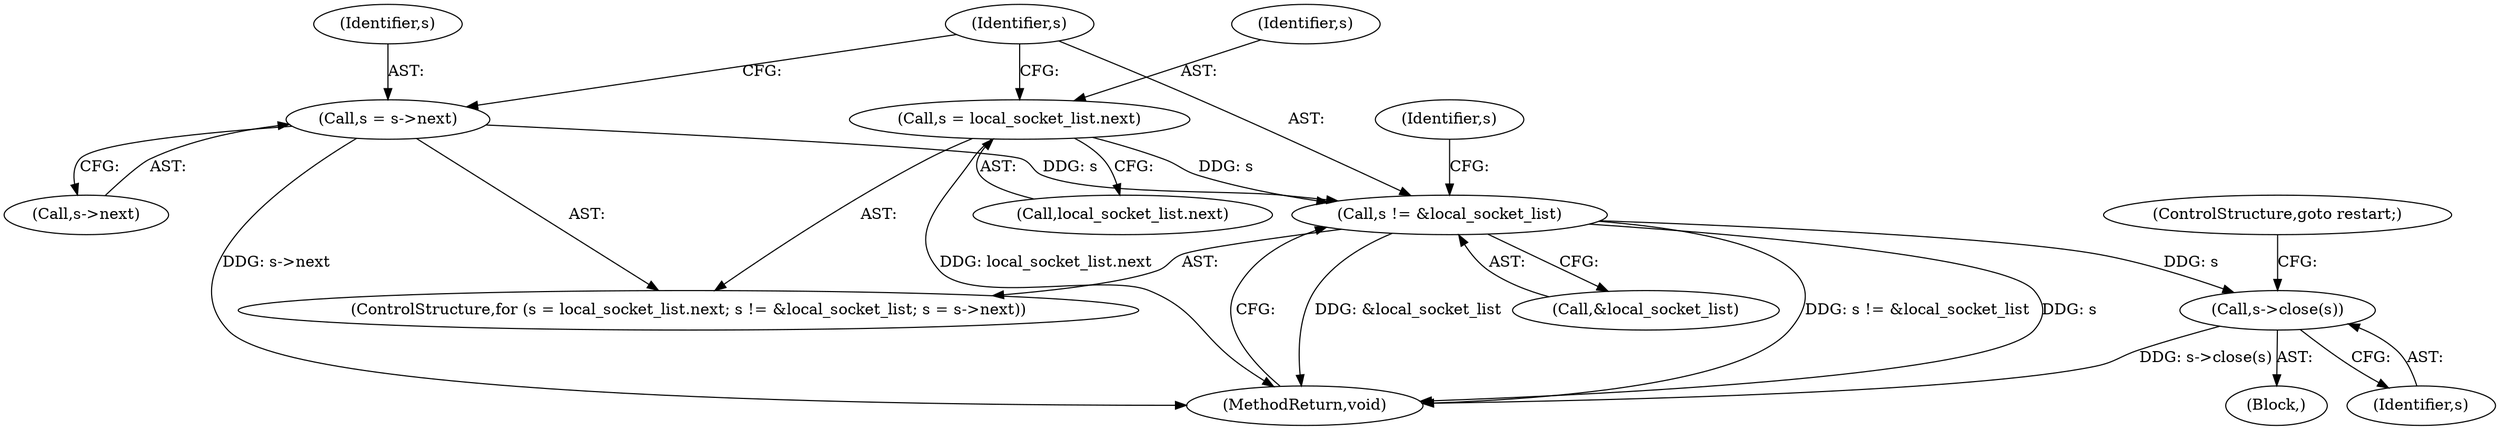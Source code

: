 digraph "0_Android_014b01706cc64dc9c2ad94a96f62e07c058d0b5d@API" {
"1000118" [label="(Call,s != &local_socket_list)"];
"1000113" [label="(Call,s = local_socket_list.next)"];
"1000122" [label="(Call,s = s->next)"];
"1000147" [label="(Call,s->close(s))"];
"1000122" [label="(Call,s = s->next)"];
"1000114" [label="(Identifier,s)"];
"1000148" [label="(Identifier,s)"];
"1000113" [label="(Call,s = local_socket_list.next)"];
"1000120" [label="(Call,&local_socket_list)"];
"1000118" [label="(Call,s != &local_socket_list)"];
"1000123" [label="(Identifier,s)"];
"1000150" [label="(MethodReturn,void)"];
"1000147" [label="(Call,s->close(s))"];
"1000124" [label="(Call,s->next)"];
"1000112" [label="(ControlStructure,for (s = local_socket_list.next; s != &local_socket_list; s = s->next))"];
"1000132" [label="(Identifier,s)"];
"1000119" [label="(Identifier,s)"];
"1000149" [label="(ControlStructure,goto restart;)"];
"1000115" [label="(Call,local_socket_list.next)"];
"1000146" [label="(Block,)"];
"1000118" -> "1000112"  [label="AST: "];
"1000118" -> "1000120"  [label="CFG: "];
"1000119" -> "1000118"  [label="AST: "];
"1000120" -> "1000118"  [label="AST: "];
"1000132" -> "1000118"  [label="CFG: "];
"1000150" -> "1000118"  [label="CFG: "];
"1000118" -> "1000150"  [label="DDG: s != &local_socket_list"];
"1000118" -> "1000150"  [label="DDG: s"];
"1000118" -> "1000150"  [label="DDG: &local_socket_list"];
"1000113" -> "1000118"  [label="DDG: s"];
"1000122" -> "1000118"  [label="DDG: s"];
"1000118" -> "1000147"  [label="DDG: s"];
"1000113" -> "1000112"  [label="AST: "];
"1000113" -> "1000115"  [label="CFG: "];
"1000114" -> "1000113"  [label="AST: "];
"1000115" -> "1000113"  [label="AST: "];
"1000119" -> "1000113"  [label="CFG: "];
"1000113" -> "1000150"  [label="DDG: local_socket_list.next"];
"1000122" -> "1000112"  [label="AST: "];
"1000122" -> "1000124"  [label="CFG: "];
"1000123" -> "1000122"  [label="AST: "];
"1000124" -> "1000122"  [label="AST: "];
"1000119" -> "1000122"  [label="CFG: "];
"1000122" -> "1000150"  [label="DDG: s->next"];
"1000147" -> "1000146"  [label="AST: "];
"1000147" -> "1000148"  [label="CFG: "];
"1000148" -> "1000147"  [label="AST: "];
"1000149" -> "1000147"  [label="CFG: "];
"1000147" -> "1000150"  [label="DDG: s->close(s)"];
}
